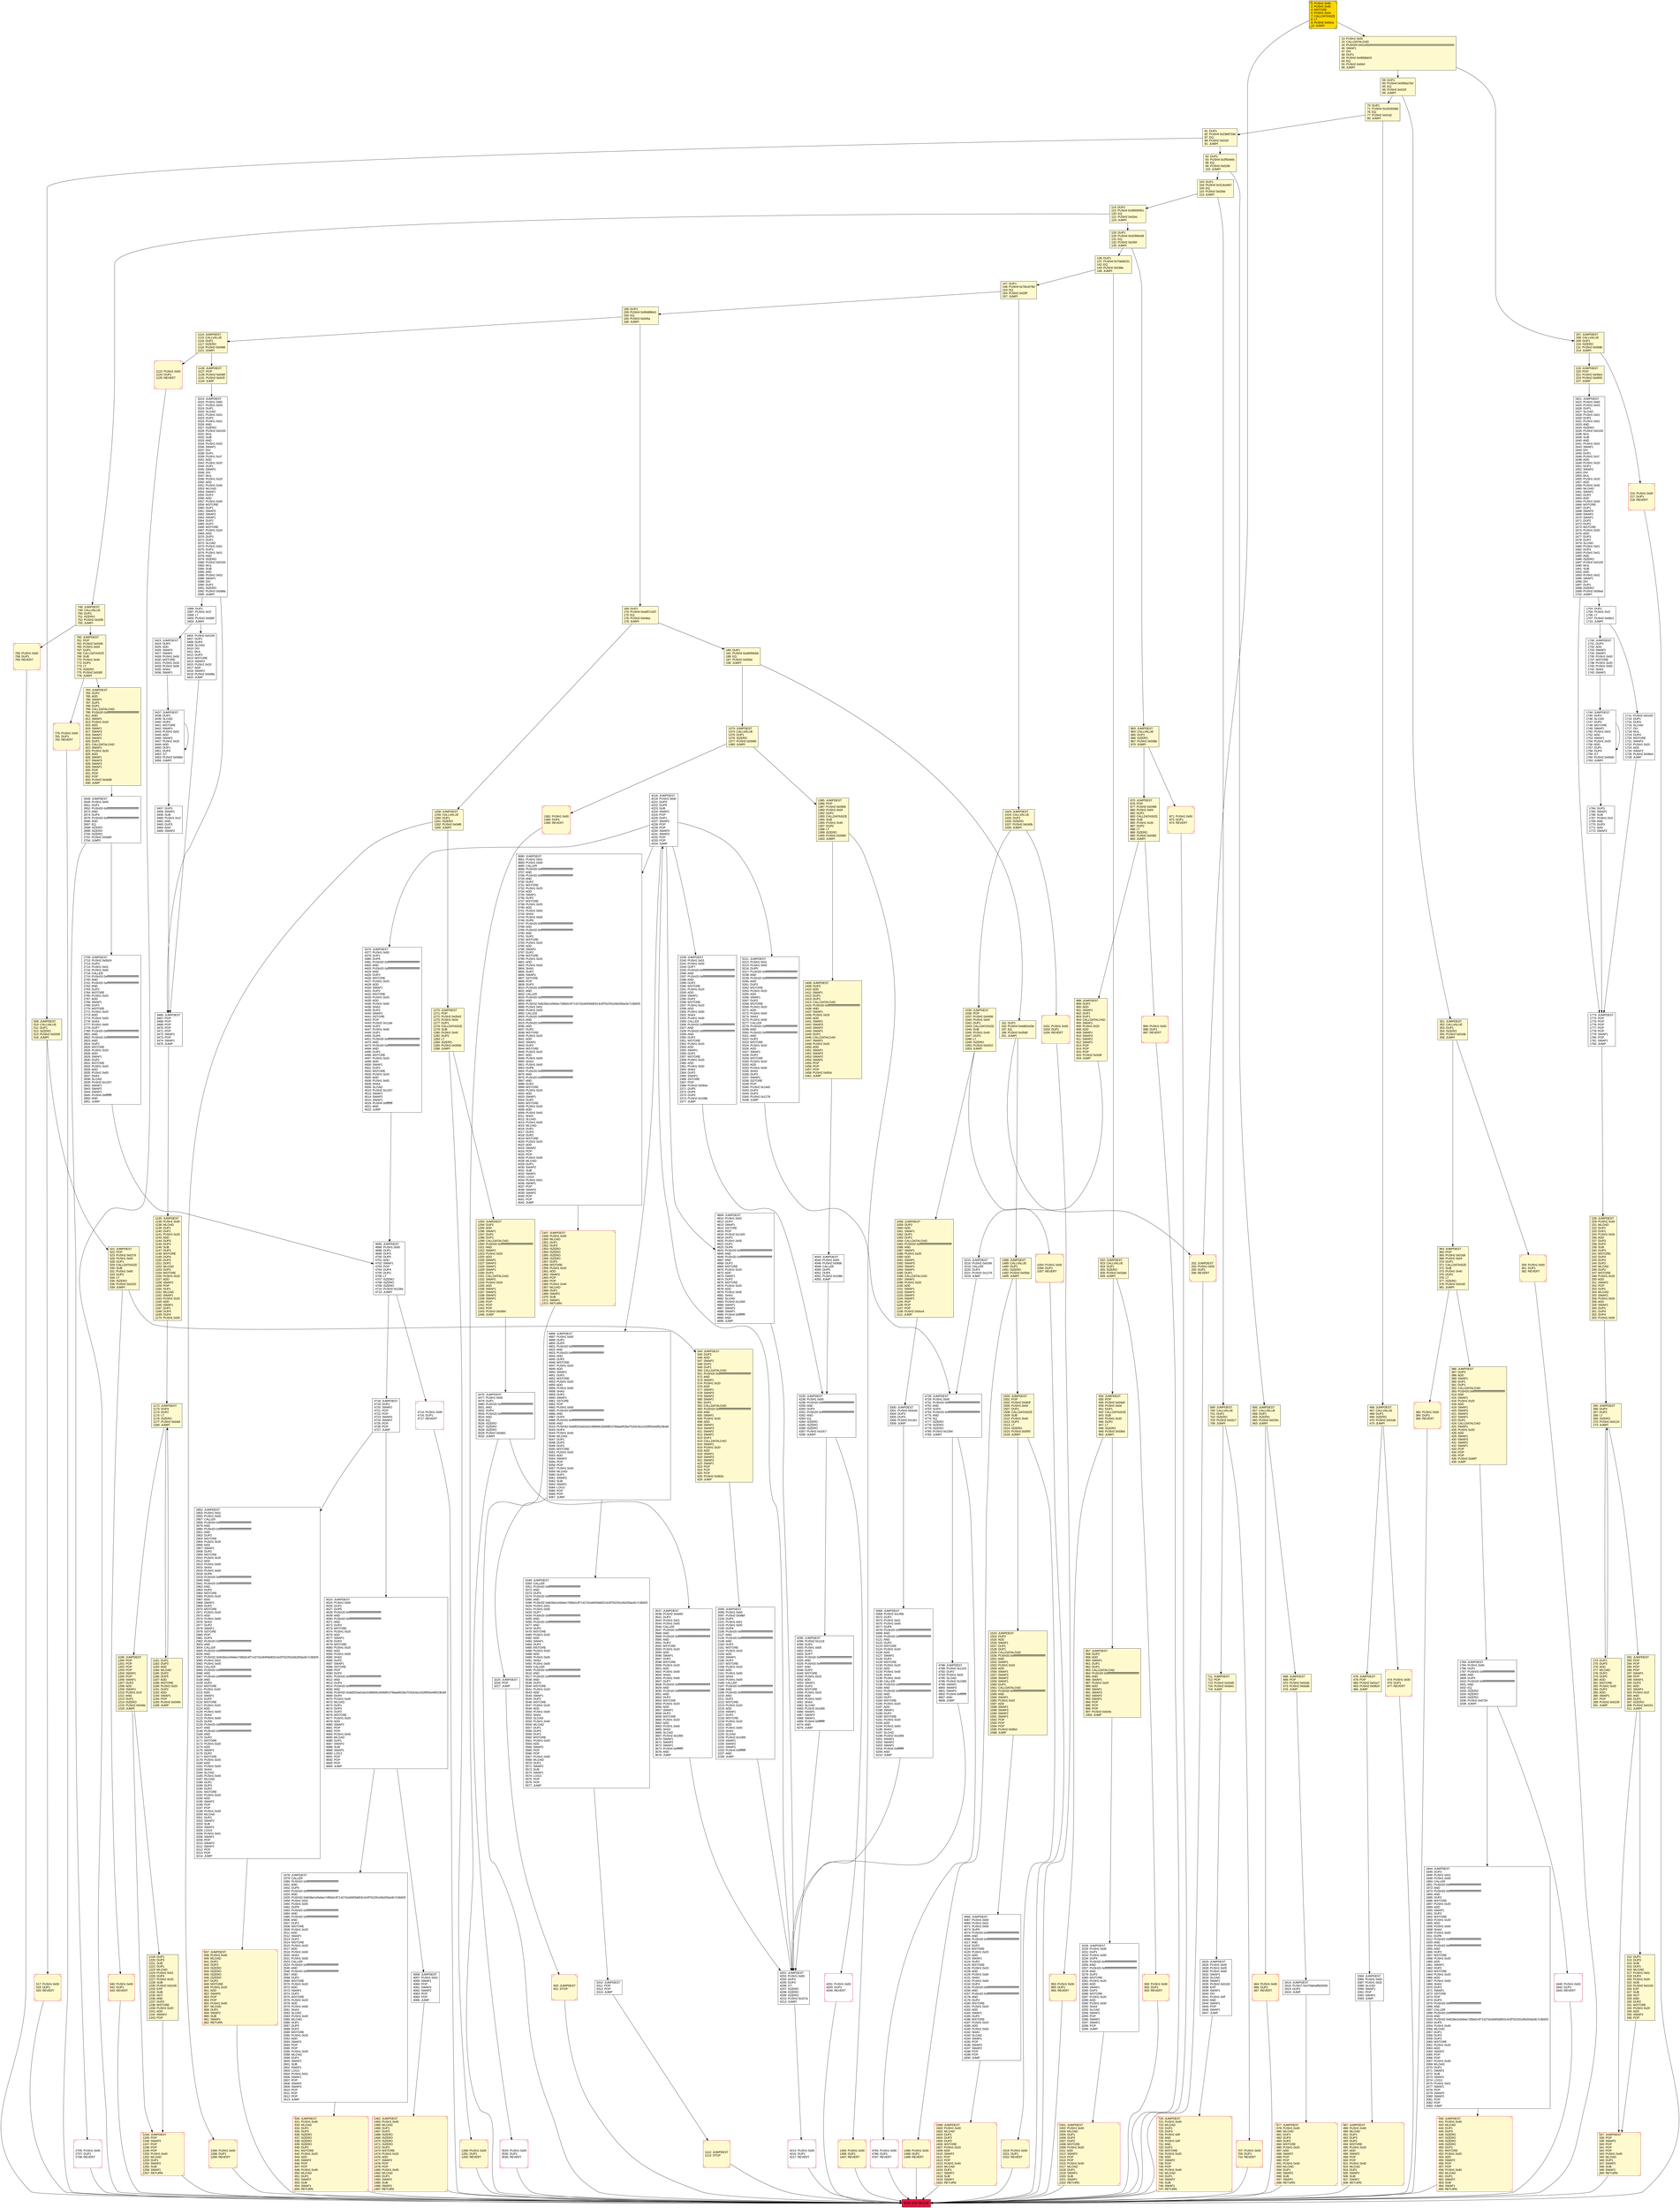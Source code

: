 digraph G {
bgcolor=transparent rankdir=UD;
node [shape=box style=filled color=black fillcolor=white fontname=arial fontcolor=black];
930 [label="930: PUSH1 0x00\l932: DUP1\l933: REVERT\l" fillcolor=lemonchiffon shape=Msquare color=crimson ];
4718 [label="4718: JUMPDEST\l4719: DUP1\l4720: SWAP2\l4721: POP\l4722: POP\l4723: SWAP3\l4724: SWAP2\l4725: POP\l4726: POP\l4727: JUMP\l" ];
4695 [label="4695: JUMPDEST\l4696: PUSH1 0x00\l4698: DUP1\l4699: DUP3\l4700: DUP5\l4701: ADD\l4702: SWAP1\l4703: POP\l4704: DUP4\l4705: DUP2\l4706: LT\l4707: ISZERO\l4708: ISZERO\l4709: ISZERO\l4710: PUSH2 0x126e\l4713: JUMPI\l" ];
3228 [label="3228: JUMPDEST\l3229: PUSH1 0x00\l3231: DUP1\l3232: PUSH1 0x00\l3234: DUP4\l3235: PUSH20 0xffffffffffffffffffffffffffffffffffffffff\l3256: AND\l3257: PUSH20 0xffffffffffffffffffffffffffffffffffffffff\l3278: AND\l3279: DUP2\l3280: MSTORE\l3281: PUSH1 0x20\l3283: ADD\l3284: SWAP1\l3285: DUP2\l3286: MSTORE\l3287: PUSH1 0x20\l3289: ADD\l3290: PUSH1 0x00\l3292: SHA3\l3293: SLOAD\l3294: SWAP1\l3295: POP\l3296: SWAP2\l3297: SWAP1\l3298: POP\l3299: JUMP\l" ];
158 [label="158: DUP1\l159: PUSH4 0x95d89b41\l164: EQ\l165: PUSH2 0x045a\l168: JUMPI\l" fillcolor=lemonchiffon ];
920 [label="920: JUMPDEST\l921: STOP\l" fillcolor=lemonchiffon shape=Msquare color=crimson ];
0 [label="0: PUSH1 0x80\l2: PUSH1 0x40\l4: MSTORE\l5: PUSH1 0x04\l7: CALLDATASIZE\l8: LT\l9: PUSH2 0x00ca\l12: JUMPI\l" fillcolor=lemonchiffon shape=Msquare fillcolor=gold ];
81 [label="81: DUP1\l82: PUSH4 0x23b872dd\l87: EQ\l88: PUSH2 0x01fd\l91: JUMPI\l" fillcolor=lemonchiffon ];
1172 [label="1172: JUMPDEST\l1173: DUP4\l1174: DUP2\l1175: LT\l1176: ISZERO\l1177: PUSH2 0x04af\l1180: JUMPI\l" fillcolor=lemonchiffon ];
4784 [label="4784: PUSH1 0x00\l4786: DUP1\l4787: REVERT\l" shape=Msquare color=crimson ];
677 [label="677: JUMPDEST\l678: PUSH1 0x40\l680: MLOAD\l681: DUP1\l682: DUP3\l683: DUP2\l684: MSTORE\l685: PUSH1 0x20\l687: ADD\l688: SWAP2\l689: POP\l690: POP\l691: PUSH1 0x40\l693: MLOAD\l694: DUP1\l695: SWAP2\l696: SUB\l697: SWAP1\l698: RETURN\l" fillcolor=lemonchiffon shape=Msquare color=crimson ];
1181 [label="1181: DUP1\l1182: DUP3\l1183: ADD\l1184: MLOAD\l1185: DUP2\l1186: DUP5\l1187: ADD\l1188: MSTORE\l1189: PUSH1 0x20\l1191: DUP2\l1192: ADD\l1193: SWAP1\l1194: POP\l1195: PUSH2 0x0494\l1198: JUMP\l" fillcolor=lemonchiffon ];
70 [label="70: DUP1\l71: PUSH4 0x18160ddd\l76: EQ\l77: PUSH2 0x01d2\l80: JUMPI\l" fillcolor=lemonchiffon ];
953 [label="953: PUSH1 0x00\l955: DUP1\l956: REVERT\l" fillcolor=lemonchiffon shape=Msquare color=crimson ];
5211 [label="5211: JUMPDEST\l5212: PUSH1 0x01\l5214: PUSH1 0x00\l5216: DUP5\l5217: PUSH20 0xffffffffffffffffffffffffffffffffffffffff\l5238: AND\l5239: PUSH20 0xffffffffffffffffffffffffffffffffffffffff\l5260: AND\l5261: DUP2\l5262: MSTORE\l5263: PUSH1 0x20\l5265: ADD\l5266: SWAP1\l5267: DUP2\l5268: MSTORE\l5269: PUSH1 0x20\l5271: ADD\l5272: PUSH1 0x00\l5274: SHA3\l5275: PUSH1 0x00\l5277: CALLER\l5278: PUSH20 0xffffffffffffffffffffffffffffffffffffffff\l5299: AND\l5300: PUSH20 0xffffffffffffffffffffffffffffffffffffffff\l5321: AND\l5322: DUP2\l5323: MSTORE\l5324: PUSH1 0x20\l5326: ADD\l5327: SWAP1\l5328: DUP2\l5329: MSTORE\l5330: PUSH1 0x20\l5332: ADD\l5333: PUSH1 0x00\l5335: SHA3\l5336: DUP2\l5337: SWAP1\l5338: SSTORE\l5339: POP\l5340: PUSH2 0x14e5\l5343: DUP3\l5344: DUP3\l5345: PUSH2 0x1278\l5348: JUMP\l" ];
521 [label="521: JUMPDEST\l522: POP\l523: PUSH2 0x0276\l526: PUSH1 0x04\l528: DUP1\l529: CALLDATASIZE\l530: SUB\l531: PUSH1 0x60\l533: DUP2\l534: LT\l535: ISZERO\l536: PUSH2 0x0220\l539: JUMPI\l" fillcolor=lemonchiffon ];
1035 [label="1035: JUMPDEST\l1036: POP\l1037: PUSH2 0x0458\l1040: PUSH1 0x04\l1042: DUP1\l1043: CALLDATASIZE\l1044: SUB\l1045: PUSH1 0x40\l1047: DUP2\l1048: LT\l1049: ISZERO\l1050: PUSH2 0x0422\l1053: JUMPI\l" fillcolor=lemonchiffon ];
1744 [label="1744: JUMPDEST\l1745: DUP2\l1746: SLOAD\l1747: DUP2\l1748: MSTORE\l1749: SWAP1\l1750: PUSH1 0x01\l1752: ADD\l1753: SWAP1\l1754: PUSH1 0x20\l1756: ADD\l1757: DUP1\l1758: DUP4\l1759: GT\l1760: PUSH2 0x06d0\l1763: JUMPI\l" ];
656 [label="656: JUMPDEST\l657: CALLVALUE\l658: DUP1\l659: ISZERO\l660: PUSH2 0x029c\l663: JUMPI\l" fillcolor=lemonchiffon ];
711 [label="711: JUMPDEST\l712: POP\l713: PUSH2 0x02d0\l716: PUSH2 0x0a41\l719: JUMP\l" fillcolor=lemonchiffon ];
4218 [label="4218: JUMPDEST\l4219: PUSH1 0x00\l4221: DUP3\l4222: DUP5\l4223: SUB\l4224: SWAP1\l4225: POP\l4226: DUP1\l4227: SWAP2\l4228: POP\l4229: POP\l4230: SWAP3\l4231: SWAP2\l4232: POP\l4233: POP\l4234: JUMP\l" ];
4809 [label="4809: JUMPDEST\l4810: PUSH1 0x02\l4812: DUP2\l4813: SWAP1\l4814: SSTORE\l4815: POP\l4816: PUSH2 0x1320\l4819: DUP2\l4820: PUSH1 0x00\l4822: DUP1\l4823: DUP6\l4824: PUSH20 0xffffffffffffffffffffffffffffffffffffffff\l4845: AND\l4846: PUSH20 0xffffffffffffffffffffffffffffffffffffffff\l4867: AND\l4868: DUP2\l4869: MSTORE\l4870: PUSH1 0x20\l4872: ADD\l4873: SWAP1\l4874: DUP2\l4875: MSTORE\l4876: PUSH1 0x20\l4878: ADD\l4879: PUSH1 0x00\l4881: SHA3\l4882: SLOAD\l4883: PUSH2 0x1069\l4886: SWAP1\l4887: SWAP2\l4888: SWAP1\l4889: PUSH4 0xffffffff\l4894: AND\l4895: JUMP\l" ];
1258 [label="1258: JUMPDEST\l1259: CALLVALUE\l1260: DUP1\l1261: ISZERO\l1262: PUSH2 0x04f6\l1265: JUMPI\l" fillcolor=lemonchiffon ];
783 [label="783: JUMPDEST\l784: DUP2\l785: ADD\l786: SWAP1\l787: DUP1\l788: DUP1\l789: CALLDATALOAD\l790: PUSH20 0xffffffffffffffffffffffffffffffffffffffff\l811: AND\l812: SWAP1\l813: PUSH1 0x20\l815: ADD\l816: SWAP1\l817: SWAP3\l818: SWAP2\l819: SWAP1\l820: DUP1\l821: CALLDATALOAD\l822: SWAP1\l823: PUSH1 0x20\l825: ADD\l826: SWAP1\l827: SWAP3\l828: SWAP2\l829: SWAP1\l830: POP\l831: POP\l832: POP\l833: PUSH2 0x0a58\l836: JUMP\l" fillcolor=lemonchiffon ];
2705 [label="2705: PUSH1 0x00\l2707: DUP1\l2708: REVERT\l" shape=Msquare color=crimson ];
760 [label="760: JUMPDEST\l761: POP\l762: PUSH2 0x0345\l765: PUSH1 0x04\l767: DUP1\l768: CALLDATASIZE\l769: SUB\l770: PUSH1 0x40\l772: DUP2\l773: LT\l774: ISZERO\l775: PUSH2 0x030f\l778: JUMPI\l" fillcolor=lemonchiffon ];
1488 [label="1488: JUMPDEST\l1489: CALLVALUE\l1490: DUP1\l1491: ISZERO\l1492: PUSH2 0x05dc\l1495: JUMPI\l" fillcolor=lemonchiffon ];
312 [label="312: DUP1\l313: DUP3\l314: SUB\l315: DUP1\l316: MLOAD\l317: PUSH1 0x01\l319: DUP4\l320: PUSH1 0x20\l322: SUB\l323: PUSH2 0x0100\l326: EXP\l327: SUB\l328: NOT\l329: AND\l330: DUP2\l331: MSTORE\l332: PUSH1 0x20\l334: ADD\l335: SWAP2\l336: POP\l" fillcolor=lemonchiffon ];
875 [label="875: JUMPDEST\l876: POP\l877: PUSH2 0x0398\l880: PUSH1 0x04\l882: DUP1\l883: CALLDATASIZE\l884: SUB\l885: PUSH1 0x20\l887: DUP2\l888: LT\l889: ISZERO\l890: PUSH2 0x0382\l893: JUMPI\l" fillcolor=lemonchiffon ];
4376 [label="4376: JUMPDEST\l4377: PUSH1 0x00\l4379: DUP1\l4380: DUP6\l4381: PUSH20 0xffffffffffffffffffffffffffffffffffffffff\l4402: AND\l4403: PUSH20 0xffffffffffffffffffffffffffffffffffffffff\l4424: AND\l4425: DUP2\l4426: MSTORE\l4427: PUSH1 0x20\l4429: ADD\l4430: SWAP1\l4431: DUP2\l4432: MSTORE\l4433: PUSH1 0x20\l4435: ADD\l4436: PUSH1 0x00\l4438: SHA3\l4439: DUP2\l4440: SWAP1\l4441: SSTORE\l4442: POP\l4443: PUSH2 0x11ab\l4446: DUP2\l4447: PUSH1 0x00\l4449: DUP1\l4450: DUP6\l4451: PUSH20 0xffffffffffffffffffffffffffffffffffffffff\l4472: AND\l4473: PUSH20 0xffffffffffffffffffffffffffffffffffffffff\l4494: AND\l4495: DUP2\l4496: MSTORE\l4497: PUSH1 0x20\l4499: ADD\l4500: SWAP1\l4501: DUP2\l4502: MSTORE\l4503: PUSH1 0x20\l4505: ADD\l4506: PUSH1 0x00\l4508: SHA3\l4509: SLOAD\l4510: PUSH2 0x1257\l4513: SWAP1\l4514: SWAP2\l4515: SWAP1\l4516: PUSH4 0xffffffff\l4521: AND\l4522: JUMP\l" ];
664 [label="664: PUSH1 0x00\l666: DUP1\l667: REVERT\l" fillcolor=lemonchiffon shape=Msquare color=crimson ];
265 [label="265: JUMPDEST\l266: DUP4\l267: DUP2\l268: LT\l269: ISZERO\l270: PUSH2 0x0124\l273: JUMPI\l" fillcolor=lemonchiffon ];
957 [label="957: JUMPDEST\l958: DUP2\l959: ADD\l960: SWAP1\l961: DUP1\l962: DUP1\l963: CALLDATALOAD\l964: PUSH20 0xffffffffffffffffffffffffffffffffffffffff\l985: AND\l986: SWAP1\l987: PUSH1 0x20\l989: ADD\l990: SWAP1\l991: SWAP3\l992: SWAP2\l993: SWAP1\l994: POP\l995: POP\l996: POP\l997: PUSH2 0x0c9c\l1000: JUMP\l" fillcolor=lemonchiffon ];
1023 [label="1023: JUMPDEST\l1024: CALLVALUE\l1025: DUP1\l1026: ISZERO\l1027: PUSH2 0x040b\l1030: JUMPI\l" fillcolor=lemonchiffon ];
1244 [label="1244: JUMPDEST\l1245: POP\l1246: SWAP3\l1247: POP\l1248: POP\l1249: POP\l1250: PUSH1 0x40\l1252: MLOAD\l1253: DUP1\l1254: SWAP2\l1255: SUB\l1256: SWAP1\l1257: RETURN\l" fillcolor=lemonchiffon shape=Msquare color=crimson ];
219 [label="219: JUMPDEST\l220: POP\l221: PUSH2 0x00e4\l224: PUSH2 0x0655\l227: JUMP\l" fillcolor=lemonchiffon ];
4235 [label="4235: JUMPDEST\l4236: PUSH1 0x00\l4238: PUSH20 0xffffffffffffffffffffffffffffffffffffffff\l4259: AND\l4260: DUP3\l4261: PUSH20 0xffffffffffffffffffffffffffffffffffffffff\l4282: AND\l4283: EQ\l4284: ISZERO\l4285: ISZERO\l4286: ISZERO\l4287: PUSH2 0x10c7\l4290: JUMPI\l" ];
3423 [label="3423: JUMPDEST\l3424: DUP3\l3425: ADD\l3426: SWAP2\l3427: SWAP1\l3428: PUSH1 0x00\l3430: MSTORE\l3431: PUSH1 0x20\l3433: PUSH1 0x00\l3435: SHA3\l3436: SWAP1\l" ];
4295 [label="4295: JUMPDEST\l4296: PUSH2 0x1118\l4299: DUP2\l4300: PUSH1 0x00\l4302: DUP1\l4303: DUP7\l4304: PUSH20 0xffffffffffffffffffffffffffffffffffffffff\l4325: AND\l4326: PUSH20 0xffffffffffffffffffffffffffffffffffffffff\l4347: AND\l4348: DUP2\l4349: MSTORE\l4350: PUSH1 0x20\l4352: ADD\l4353: SWAP1\l4354: DUP2\l4355: MSTORE\l4356: PUSH1 0x20\l4358: ADD\l4359: PUSH1 0x00\l4361: SHA3\l4362: SLOAD\l4363: PUSH2 0x1069\l4366: SWAP1\l4367: SWAP2\l4368: SWAP1\l4369: PUSH4 0xffffffff\l4374: AND\l4375: JUMP\l" ];
509 [label="509: JUMPDEST\l510: CALLVALUE\l511: DUP1\l512: ISZERO\l513: PUSH2 0x0209\l516: JUMPI\l" fillcolor=lemonchiffon ];
630 [label="630: JUMPDEST\l631: PUSH1 0x40\l633: MLOAD\l634: DUP1\l635: DUP3\l636: ISZERO\l637: ISZERO\l638: ISZERO\l639: ISZERO\l640: DUP2\l641: MSTORE\l642: PUSH1 0x20\l644: ADD\l645: SWAP2\l646: POP\l647: POP\l648: PUSH1 0x40\l650: MLOAD\l651: DUP1\l652: SWAP2\l653: SUB\l654: SWAP1\l655: RETURN\l" fillcolor=lemonchiffon shape=Msquare color=crimson ];
1519 [label="1519: PUSH1 0x00\l1521: DUP1\l1522: REVERT\l" fillcolor=lemonchiffon shape=Msquare color=crimson ];
1783 [label="1783: JUMPDEST\l1784: PUSH1 0x00\l1786: DUP1\l1787: PUSH20 0xffffffffffffffffffffffffffffffffffffffff\l1808: AND\l1809: DUP4\l1810: PUSH20 0xffffffffffffffffffffffffffffffffffffffff\l1831: AND\l1832: EQ\l1833: ISZERO\l1834: ISZERO\l1835: ISZERO\l1836: PUSH2 0x0734\l1839: JUMPI\l" ];
136 [label="136: DUP1\l137: PUSH4 0x70a08231\l142: EQ\l143: PUSH2 0x039a\l146: JUMPI\l" fillcolor=lemonchiffon ];
1266 [label="1266: PUSH1 0x00\l1268: DUP1\l1269: REVERT\l" fillcolor=lemonchiffon shape=Msquare color=crimson ];
228 [label="228: JUMPDEST\l229: PUSH1 0x40\l231: MLOAD\l232: DUP1\l233: DUP1\l234: PUSH1 0x20\l236: ADD\l237: DUP3\l238: DUP2\l239: SUB\l240: DUP3\l241: MSTORE\l242: DUP4\l243: DUP2\l244: DUP2\l245: MLOAD\l246: DUP2\l247: MSTORE\l248: PUSH1 0x20\l250: ADD\l251: SWAP2\l252: POP\l253: DUP1\l254: MLOAD\l255: SWAP1\l256: PUSH1 0x20\l258: ADD\l259: SWAP1\l260: DUP1\l261: DUP4\l262: DUP4\l263: PUSH1 0x00\l" fillcolor=lemonchiffon ];
487 [label="487: JUMPDEST\l488: PUSH1 0x40\l490: MLOAD\l491: DUP1\l492: DUP3\l493: DUP2\l494: MSTORE\l495: PUSH1 0x20\l497: ADD\l498: SWAP2\l499: POP\l500: POP\l501: PUSH1 0x40\l503: MLOAD\l504: DUP1\l505: SWAP2\l506: SUB\l507: SWAP1\l508: RETURN\l" fillcolor=lemonchiffon shape=Msquare color=crimson ];
180 [label="180: DUP1\l181: PUSH4 0xa9059cbb\l186: EQ\l187: PUSH2 0x055d\l190: JUMPI\l" fillcolor=lemonchiffon ];
756 [label="756: PUSH1 0x00\l758: DUP1\l759: REVERT\l" fillcolor=lemonchiffon shape=Msquare color=crimson ];
1711 [label="1711: PUSH2 0x0100\l1714: DUP1\l1715: DUP4\l1716: SLOAD\l1717: DIV\l1718: MUL\l1719: DUP4\l1720: MSTORE\l1721: SWAP2\l1722: PUSH1 0x20\l1724: ADD\l1725: SWAP2\l1726: PUSH2 0x06ed\l1729: JUMP\l" ];
1001 [label="1001: JUMPDEST\l1002: PUSH1 0x40\l1004: MLOAD\l1005: DUP1\l1006: DUP3\l1007: DUP2\l1008: MSTORE\l1009: PUSH1 0x20\l1011: ADD\l1012: SWAP2\l1013: POP\l1014: POP\l1015: PUSH1 0x40\l1017: MLOAD\l1018: DUP1\l1019: SWAP2\l1020: SUB\l1021: SWAP1\l1022: RETURN\l" fillcolor=lemonchiffon shape=Msquare color=crimson ];
1523 [label="1523: JUMPDEST\l1524: DUP2\l1525: ADD\l1526: SWAP1\l1527: DUP1\l1528: DUP1\l1529: CALLDATALOAD\l1530: PUSH20 0xffffffffffffffffffffffffffffffffffffffff\l1551: AND\l1552: SWAP1\l1553: PUSH1 0x20\l1555: ADD\l1556: SWAP1\l1557: SWAP3\l1558: SWAP2\l1559: SWAP1\l1560: DUP1\l1561: CALLDATALOAD\l1562: PUSH20 0xffffffffffffffffffffffffffffffffffffffff\l1583: AND\l1584: SWAP1\l1585: PUSH1 0x20\l1587: ADD\l1588: SWAP1\l1589: SWAP3\l1590: SWAP2\l1591: SWAP1\l1592: POP\l1593: POP\l1594: POP\l1595: PUSH2 0x0fe2\l1598: JUMP\l" fillcolor=lemonchiffon ];
707 [label="707: PUSH1 0x00\l709: DUP1\l710: REVERT\l" fillcolor=lemonchiffon shape=Msquare color=crimson ];
4291 [label="4291: PUSH1 0x00\l4293: DUP1\l4294: REVERT\l" shape=Msquare color=crimson ];
3404 [label="3404: PUSH2 0x0100\l3407: DUP1\l3408: DUP4\l3409: SLOAD\l3410: DIV\l3411: MUL\l3412: DUP4\l3413: MSTORE\l3414: SWAP2\l3415: PUSH1 0x20\l3417: ADD\l3418: SWAP2\l3419: PUSH2 0x0d8a\l3422: JUMP\l" ];
720 [label="720: JUMPDEST\l721: PUSH1 0x40\l723: MLOAD\l724: DUP1\l725: DUP3\l726: PUSH1 0xff\l728: AND\l729: PUSH1 0xff\l731: AND\l732: DUP2\l733: MSTORE\l734: PUSH1 0x20\l736: ADD\l737: SWAP2\l738: POP\l739: POP\l740: PUSH1 0x40\l742: MLOAD\l743: DUP1\l744: SWAP2\l745: SUB\l746: SWAP1\l747: RETURN\l" fillcolor=lemonchiffon shape=Msquare color=crimson ];
2648 [label="2648: JUMPDEST\l2649: PUSH1 0x00\l2651: DUP1\l2652: PUSH20 0xffffffffffffffffffffffffffffffffffffffff\l2673: AND\l2674: DUP4\l2675: PUSH20 0xffffffffffffffffffffffffffffffffffffffff\l2696: AND\l2697: EQ\l2698: ISZERO\l2699: ISZERO\l2700: ISZERO\l2701: PUSH2 0x0a95\l2704: JUMPI\l" ];
4066 [label="4066: JUMPDEST\l4067: PUSH1 0x00\l4069: PUSH1 0x01\l4071: PUSH1 0x00\l4073: DUP5\l4074: PUSH20 0xffffffffffffffffffffffffffffffffffffffff\l4095: AND\l4096: PUSH20 0xffffffffffffffffffffffffffffffffffffffff\l4117: AND\l4118: DUP2\l4119: MSTORE\l4120: PUSH1 0x20\l4122: ADD\l4123: SWAP1\l4124: DUP2\l4125: MSTORE\l4126: PUSH1 0x20\l4128: ADD\l4129: PUSH1 0x00\l4131: SHA3\l4132: PUSH1 0x00\l4134: DUP4\l4135: PUSH20 0xffffffffffffffffffffffffffffffffffffffff\l4156: AND\l4157: PUSH20 0xffffffffffffffffffffffffffffffffffffffff\l4178: AND\l4179: DUP2\l4180: MSTORE\l4181: PUSH1 0x20\l4183: ADD\l4184: SWAP1\l4185: DUP2\l4186: MSTORE\l4187: PUSH1 0x20\l4189: ADD\l4190: PUSH1 0x00\l4192: SHA3\l4193: SLOAD\l4194: SWAP1\l4195: POP\l4196: SWAP3\l4197: SWAP2\l4198: POP\l4199: POP\l4200: JUMP\l" ];
934 [label="934: JUMPDEST\l935: POP\l936: PUSH2 0x03e9\l939: PUSH1 0x04\l941: DUP1\l942: CALLDATASIZE\l943: SUB\l944: PUSH1 0x20\l946: DUP2\l947: LT\l948: ISZERO\l949: PUSH2 0x03bd\l952: JUMPI\l" fillcolor=lemonchiffon ];
466 [label="466: JUMPDEST\l467: CALLVALUE\l468: DUP1\l469: ISZERO\l470: PUSH2 0x01de\l473: JUMPI\l" fillcolor=lemonchiffon ];
3314 [label="3314: JUMPDEST\l3315: PUSH1 0x60\l3317: PUSH1 0x04\l3319: DUP1\l3320: SLOAD\l3321: PUSH1 0x01\l3323: DUP2\l3324: PUSH1 0x01\l3326: AND\l3327: ISZERO\l3328: PUSH2 0x0100\l3331: MUL\l3332: SUB\l3333: AND\l3334: PUSH1 0x02\l3336: SWAP1\l3337: DIV\l3338: DUP1\l3339: PUSH1 0x1f\l3341: ADD\l3342: PUSH1 0x20\l3344: DUP1\l3345: SWAP2\l3346: DIV\l3347: MUL\l3348: PUSH1 0x20\l3350: ADD\l3351: PUSH1 0x40\l3353: MLOAD\l3354: SWAP1\l3355: DUP2\l3356: ADD\l3357: PUSH1 0x40\l3359: MSTORE\l3360: DUP1\l3361: SWAP3\l3362: SWAP2\l3363: SWAP1\l3364: DUP2\l3365: DUP2\l3366: MSTORE\l3367: PUSH1 0x20\l3369: ADD\l3370: DUP3\l3371: DUP1\l3372: SLOAD\l3373: PUSH1 0x01\l3375: DUP2\l3376: PUSH1 0x01\l3378: AND\l3379: ISZERO\l3380: PUSH2 0x0100\l3383: MUL\l3384: SUB\l3385: AND\l3386: PUSH1 0x02\l3388: SWAP1\l3389: DIV\l3390: DUP1\l3391: ISZERO\l3392: PUSH2 0x0d8a\l3395: JUMPI\l" ];
3533 [label="3533: PUSH1 0x00\l3535: DUP1\l3536: REVERT\l" shape=Msquare color=crimson ];
4523 [label="4523: JUMPDEST\l4524: PUSH1 0x00\l4526: DUP1\l4527: DUP5\l4528: PUSH20 0xffffffffffffffffffffffffffffffffffffffff\l4549: AND\l4550: PUSH20 0xffffffffffffffffffffffffffffffffffffffff\l4571: AND\l4572: DUP2\l4573: MSTORE\l4574: PUSH1 0x20\l4576: ADD\l4577: SWAP1\l4578: DUP2\l4579: MSTORE\l4580: PUSH1 0x20\l4582: ADD\l4583: PUSH1 0x00\l4585: SHA3\l4586: DUP2\l4587: SWAP1\l4588: SSTORE\l4589: POP\l4590: DUP2\l4591: PUSH20 0xffffffffffffffffffffffffffffffffffffffff\l4612: AND\l4613: DUP4\l4614: PUSH20 0xffffffffffffffffffffffffffffffffffffffff\l4635: AND\l4636: PUSH32 0xddf252ad1be2c89b69c2b068fc378daa952ba7f163c4a11628f55a4df523b3ef\l4669: DUP4\l4670: PUSH1 0x40\l4672: MLOAD\l4673: DUP1\l4674: DUP3\l4675: DUP2\l4676: MSTORE\l4677: PUSH1 0x20\l4679: ADD\l4680: SWAP2\l4681: POP\l4682: POP\l4683: PUSH1 0x40\l4685: MLOAD\l4686: DUP1\l4687: SWAP2\l4688: SUB\l4689: SWAP1\l4690: LOG3\l4691: POP\l4692: POP\l4693: POP\l4694: JUMP\l" ];
4056 [label="4056: JUMPDEST\l4057: PUSH1 0x01\l4059: SWAP1\l4060: POP\l4061: SWAP3\l4062: SWAP2\l4063: POP\l4064: POP\l4065: JUMP\l" ];
478 [label="478: JUMPDEST\l479: POP\l480: PUSH2 0x01e7\l483: PUSH2 0x0824\l486: JUMP\l" fillcolor=lemonchiffon ];
215 [label="215: PUSH1 0x00\l217: DUP1\l218: REVERT\l" fillcolor=lemonchiffon shape=Msquare color=crimson ];
3537 [label="3537: JUMPDEST\l3538: PUSH2 0x0e60\l3541: DUP3\l3542: PUSH1 0x01\l3544: PUSH1 0x00\l3546: CALLER\l3547: PUSH20 0xffffffffffffffffffffffffffffffffffffffff\l3568: AND\l3569: PUSH20 0xffffffffffffffffffffffffffffffffffffffff\l3590: AND\l3591: DUP2\l3592: MSTORE\l3593: PUSH1 0x20\l3595: ADD\l3596: SWAP1\l3597: DUP2\l3598: MSTORE\l3599: PUSH1 0x20\l3601: ADD\l3602: PUSH1 0x00\l3604: SHA3\l3605: PUSH1 0x00\l3607: DUP7\l3608: PUSH20 0xffffffffffffffffffffffffffffffffffffffff\l3629: AND\l3630: PUSH20 0xffffffffffffffffffffffffffffffffffffffff\l3651: AND\l3652: DUP2\l3653: MSTORE\l3654: PUSH1 0x20\l3656: ADD\l3657: SWAP1\l3658: DUP2\l3659: MSTORE\l3660: PUSH1 0x20\l3662: ADD\l3663: PUSH1 0x00\l3665: SHA3\l3666: SLOAD\l3667: PUSH2 0x1069\l3670: SWAP1\l3671: SWAP2\l3672: SWAP1\l3673: PUSH4 0xffffffff\l3678: AND\l3679: JUMP\l" ];
837 [label="837: JUMPDEST\l838: PUSH1 0x40\l840: MLOAD\l841: DUP1\l842: DUP3\l843: ISZERO\l844: ISZERO\l845: ISZERO\l846: ISZERO\l847: DUP2\l848: MSTORE\l849: PUSH1 0x20\l851: ADD\l852: SWAP2\l853: POP\l854: POP\l855: PUSH1 0x40\l857: MLOAD\l858: DUP1\l859: SWAP2\l860: SUB\l861: SWAP1\l862: RETURN\l" fillcolor=lemonchiffon shape=Msquare color=crimson ];
1496 [label="1496: PUSH1 0x00\l1498: DUP1\l1499: REVERT\l" fillcolor=lemonchiffon shape=Msquare color=crimson ];
147 [label="147: DUP1\l148: PUSH4 0x79cc6790\l153: EQ\l154: PUSH2 0x03ff\l157: JUMPI\l" fillcolor=lemonchiffon ];
474 [label="474: PUSH1 0x00\l476: DUP1\l477: REVERT\l" fillcolor=lemonchiffon shape=Msquare color=crimson ];
4728 [label="4728: JUMPDEST\l4729: PUSH1 0x00\l4731: PUSH20 0xffffffffffffffffffffffffffffffffffffffff\l4752: AND\l4753: DUP3\l4754: PUSH20 0xffffffffffffffffffffffffffffffffffffffff\l4775: AND\l4776: EQ\l4777: ISZERO\l4778: ISZERO\l4779: ISZERO\l4780: PUSH2 0x12b4\l4783: JUMPI\l" ];
1347 [label="1347: JUMPDEST\l1348: PUSH1 0x40\l1350: MLOAD\l1351: DUP1\l1352: DUP3\l1353: ISZERO\l1354: ISZERO\l1355: ISZERO\l1356: ISZERO\l1357: DUP2\l1358: MSTORE\l1359: PUSH1 0x20\l1361: ADD\l1362: SWAP2\l1363: POP\l1364: POP\l1365: PUSH1 0x40\l1367: MLOAD\l1368: DUP1\l1369: SWAP2\l1370: SUB\l1371: SWAP1\l1372: RETURN\l" fillcolor=lemonchiffon shape=Msquare color=crimson ];
2378 [label="2378: JUMPDEST\l2379: CALLER\l2380: PUSH20 0xffffffffffffffffffffffffffffffffffffffff\l2401: AND\l2402: DUP5\l2403: PUSH20 0xffffffffffffffffffffffffffffffffffffffff\l2424: AND\l2425: PUSH32 0x8c5be1e5ebec7d5bd14f71427d1e84f3dd0314c0f7b2291e5b200ac8c7c3b925\l2458: PUSH1 0x01\l2460: PUSH1 0x00\l2462: DUP9\l2463: PUSH20 0xffffffffffffffffffffffffffffffffffffffff\l2484: AND\l2485: PUSH20 0xffffffffffffffffffffffffffffffffffffffff\l2506: AND\l2507: DUP2\l2508: MSTORE\l2509: PUSH1 0x20\l2511: ADD\l2512: SWAP1\l2513: DUP2\l2514: MSTORE\l2515: PUSH1 0x20\l2517: ADD\l2518: PUSH1 0x00\l2520: SHA3\l2521: PUSH1 0x00\l2523: CALLER\l2524: PUSH20 0xffffffffffffffffffffffffffffffffffffffff\l2545: AND\l2546: PUSH20 0xffffffffffffffffffffffffffffffffffffffff\l2567: AND\l2568: DUP2\l2569: MSTORE\l2570: PUSH1 0x20\l2572: ADD\l2573: SWAP1\l2574: DUP2\l2575: MSTORE\l2576: PUSH1 0x20\l2578: ADD\l2579: PUSH1 0x00\l2581: SHA3\l2582: SLOAD\l2583: PUSH1 0x40\l2585: MLOAD\l2586: DUP1\l2587: DUP3\l2588: DUP2\l2589: MSTORE\l2590: PUSH1 0x20\l2592: ADD\l2593: SWAP2\l2594: POP\l2595: POP\l2596: PUSH1 0x40\l2598: MLOAD\l2599: DUP1\l2600: SWAP2\l2601: SUB\l2602: SWAP1\l2603: LOG3\l2604: PUSH1 0x01\l2606: SWAP1\l2607: POP\l2608: SWAP4\l2609: SWAP3\l2610: POP\l2611: POP\l2612: POP\l2613: JUMP\l" ];
1373 [label="1373: JUMPDEST\l1374: CALLVALUE\l1375: DUP1\l1376: ISZERO\l1377: PUSH2 0x0569\l1380: JUMPI\l" fillcolor=lemonchiffon ];
544 [label="544: JUMPDEST\l545: DUP2\l546: ADD\l547: SWAP1\l548: DUP1\l549: DUP1\l550: CALLDATALOAD\l551: PUSH20 0xffffffffffffffffffffffffffffffffffffffff\l572: AND\l573: SWAP1\l574: PUSH1 0x20\l576: ADD\l577: SWAP1\l578: SWAP3\l579: SWAP2\l580: SWAP1\l581: DUP1\l582: CALLDATALOAD\l583: PUSH20 0xffffffffffffffffffffffffffffffffffffffff\l604: AND\l605: SWAP1\l606: PUSH1 0x20\l608: ADD\l609: SWAP1\l610: SWAP3\l611: SWAP2\l612: SWAP1\l613: DUP1\l614: CALLDATALOAD\l615: SWAP1\l616: PUSH1 0x20\l618: ADD\l619: SWAP1\l620: SWAP3\l621: SWAP2\l622: SWAP1\l623: POP\l624: POP\l625: POP\l626: PUSH2 0x082e\l629: JUMP\l" fillcolor=lemonchiffon ];
191 [label="191: DUP1\l192: PUSH4 0xdd62ed3e\l197: EQ\l198: PUSH2 0x05d0\l201: JUMPI\l" fillcolor=lemonchiffon ];
3300 [label="3300: JUMPDEST\l3301: PUSH2 0x0cee\l3304: DUP3\l3305: DUP3\l3306: PUSH2 0x13cc\l3309: JUMP\l" ];
440 [label="440: JUMPDEST\l441: PUSH1 0x40\l443: MLOAD\l444: DUP1\l445: DUP3\l446: ISZERO\l447: ISZERO\l448: ISZERO\l449: ISZERO\l450: DUP2\l451: MSTORE\l452: PUSH1 0x20\l454: ADD\l455: SWAP2\l456: POP\l457: POP\l458: PUSH1 0x40\l460: MLOAD\l461: DUP1\l462: SWAP2\l463: SUB\l464: SWAP1\l465: RETURN\l" fillcolor=lemonchiffon shape=Msquare color=crimson ];
169 [label="169: DUP1\l170: PUSH4 0xa457c2d7\l175: EQ\l176: PUSH2 0x04ea\l179: JUMPI\l" fillcolor=lemonchiffon ];
4201 [label="4201: JUMPDEST\l4202: PUSH1 0x00\l4204: DUP3\l4205: DUP3\l4206: GT\l4207: ISZERO\l4208: ISZERO\l4209: ISZERO\l4210: PUSH2 0x107a\l4213: JUMPI\l" ];
1385 [label="1385: JUMPDEST\l1386: POP\l1387: PUSH2 0x05b6\l1390: PUSH1 0x04\l1392: DUP1\l1393: CALLDATASIZE\l1394: SUB\l1395: PUSH1 0x40\l1397: DUP2\l1398: LT\l1399: ISZERO\l1400: PUSH2 0x0580\l1403: JUMPI\l" fillcolor=lemonchiffon ];
748 [label="748: JUMPDEST\l749: CALLVALUE\l750: DUP1\l751: ISZERO\l752: PUSH2 0x02f8\l755: JUMPI\l" fillcolor=lemonchiffon ];
1462 [label="1462: JUMPDEST\l1463: PUSH1 0x40\l1465: MLOAD\l1466: DUP1\l1467: DUP3\l1468: ISZERO\l1469: ISZERO\l1470: ISZERO\l1471: ISZERO\l1472: DUP2\l1473: MSTORE\l1474: PUSH1 0x20\l1476: ADD\l1477: SWAP2\l1478: POP\l1479: POP\l1480: PUSH1 0x40\l1482: MLOAD\l1483: DUP1\l1484: SWAP2\l1485: SUB\l1486: SWAP1\l1487: RETURN\l" fillcolor=lemonchiffon shape=Msquare color=crimson ];
1599 [label="1599: JUMPDEST\l1600: PUSH1 0x40\l1602: MLOAD\l1603: DUP1\l1604: DUP3\l1605: DUP2\l1606: MSTORE\l1607: PUSH1 0x20\l1609: ADD\l1610: SWAP2\l1611: POP\l1612: POP\l1613: PUSH1 0x40\l1615: MLOAD\l1616: DUP1\l1617: SWAP2\l1618: SUB\l1619: SWAP1\l1620: RETURN\l" fillcolor=lemonchiffon shape=Msquare color=crimson ];
1840 [label="1840: PUSH1 0x00\l1842: DUP1\l1843: REVERT\l" shape=Msquare color=crimson ];
2709 [label="2709: JUMPDEST\l2710: PUSH2 0x0b24\l2713: DUP3\l2714: PUSH1 0x01\l2716: PUSH1 0x00\l2718: CALLER\l2719: PUSH20 0xffffffffffffffffffffffffffffffffffffffff\l2740: AND\l2741: PUSH20 0xffffffffffffffffffffffffffffffffffffffff\l2762: AND\l2763: DUP2\l2764: MSTORE\l2765: PUSH1 0x20\l2767: ADD\l2768: SWAP1\l2769: DUP2\l2770: MSTORE\l2771: PUSH1 0x20\l2773: ADD\l2774: PUSH1 0x00\l2776: SHA3\l2777: PUSH1 0x00\l2779: DUP7\l2780: PUSH20 0xffffffffffffffffffffffffffffffffffffffff\l2801: AND\l2802: PUSH20 0xffffffffffffffffffffffffffffffffffffffff\l2823: AND\l2824: DUP2\l2825: MSTORE\l2826: PUSH1 0x20\l2828: ADD\l2829: SWAP1\l2830: DUP2\l2831: MSTORE\l2832: PUSH1 0x20\l2834: ADD\l2835: PUSH1 0x00\l2837: SHA3\l2838: SLOAD\l2839: PUSH2 0x1257\l2842: SWAP1\l2843: SWAP2\l2844: SWAP1\l2845: PUSH4 0xffffffff\l2850: AND\l2851: JUMP\l" ];
668 [label="668: JUMPDEST\l669: POP\l670: PUSH2 0x02a5\l673: PUSH2 0x0a36\l676: JUMP\l" fillcolor=lemonchiffon ];
1408 [label="1408: JUMPDEST\l1409: DUP2\l1410: ADD\l1411: SWAP1\l1412: DUP1\l1413: DUP1\l1414: CALLDATALOAD\l1415: PUSH20 0xffffffffffffffffffffffffffffffffffffffff\l1436: AND\l1437: SWAP1\l1438: PUSH1 0x20\l1440: ADD\l1441: SWAP1\l1442: SWAP3\l1443: SWAP2\l1444: SWAP1\l1445: DUP1\l1446: CALLDATALOAD\l1447: SWAP1\l1448: PUSH1 0x20\l1450: ADD\l1451: SWAP1\l1452: SWAP3\l1453: SWAP2\l1454: SWAP1\l1455: POP\l1456: POP\l1457: POP\l1458: PUSH2 0x0fcb\l1461: JUMP\l" fillcolor=lemonchiffon ];
114 [label="114: DUP1\l115: PUSH4 0x39509351\l120: EQ\l121: PUSH2 0x02ec\l124: JUMPI\l" fillcolor=lemonchiffon ];
1621 [label="1621: JUMPDEST\l1622: PUSH1 0x60\l1624: PUSH1 0x03\l1626: DUP1\l1627: SLOAD\l1628: PUSH1 0x01\l1630: DUP2\l1631: PUSH1 0x01\l1633: AND\l1634: ISZERO\l1635: PUSH2 0x0100\l1638: MUL\l1639: SUB\l1640: AND\l1641: PUSH1 0x02\l1643: SWAP1\l1644: DIV\l1645: DUP1\l1646: PUSH1 0x1f\l1648: ADD\l1649: PUSH1 0x20\l1651: DUP1\l1652: SWAP2\l1653: DIV\l1654: MUL\l1655: PUSH1 0x20\l1657: ADD\l1658: PUSH1 0x40\l1660: MLOAD\l1661: SWAP1\l1662: DUP2\l1663: ADD\l1664: PUSH1 0x40\l1666: MSTORE\l1667: DUP1\l1668: SWAP3\l1669: SWAP2\l1670: SWAP1\l1671: DUP2\l1672: DUP2\l1673: MSTORE\l1674: PUSH1 0x20\l1676: ADD\l1677: DUP3\l1678: DUP1\l1679: SLOAD\l1680: PUSH1 0x01\l1682: DUP2\l1683: PUSH1 0x01\l1685: AND\l1686: ISZERO\l1687: PUSH2 0x0100\l1690: MUL\l1691: SUB\l1692: AND\l1693: PUSH1 0x02\l1695: SWAP1\l1696: DIV\l1697: DUP1\l1698: ISZERO\l1699: PUSH2 0x06ed\l1702: JUMPI\l" ];
1058 [label="1058: JUMPDEST\l1059: DUP2\l1060: ADD\l1061: SWAP1\l1062: DUP1\l1063: DUP1\l1064: CALLDATALOAD\l1065: PUSH20 0xffffffffffffffffffffffffffffffffffffffff\l1086: AND\l1087: SWAP1\l1088: PUSH1 0x20\l1090: ADD\l1091: SWAP1\l1092: SWAP3\l1093: SWAP2\l1094: SWAP1\l1095: DUP1\l1096: CALLDATALOAD\l1097: SWAP1\l1098: PUSH1 0x20\l1100: ADD\l1101: SWAP1\l1102: SWAP3\l1103: SWAP2\l1104: SWAP1\l1105: POP\l1106: POP\l1107: POP\l1108: PUSH2 0x0ce4\l1111: JUMP\l" fillcolor=lemonchiffon ];
4043 [label="4043: JUMPDEST\l4044: PUSH1 0x00\l4046: PUSH2 0x0fd8\l4049: CALLER\l4050: DUP5\l4051: DUP5\l4052: PUSH2 0x108b\l4055: JUMP\l" ];
863 [label="863: JUMPDEST\l864: CALLVALUE\l865: DUP1\l866: ISZERO\l867: PUSH2 0x036b\l870: JUMPI\l" fillcolor=lemonchiffon ];
386 [label="386: JUMPDEST\l387: DUP2\l388: ADD\l389: SWAP1\l390: DUP1\l391: DUP1\l392: CALLDATALOAD\l393: PUSH20 0xffffffffffffffffffffffffffffffffffffffff\l414: AND\l415: SWAP1\l416: PUSH1 0x20\l418: ADD\l419: SWAP1\l420: SWAP3\l421: SWAP2\l422: SWAP1\l423: DUP1\l424: CALLDATALOAD\l425: SWAP1\l426: PUSH1 0x20\l428: ADD\l429: SWAP1\l430: SWAP3\l431: SWAP2\l432: SWAP1\l433: POP\l434: POP\l435: POP\l436: PUSH2 0x06f7\l439: JUMP\l" fillcolor=lemonchiffon ];
3680 [label="3680: JUMPDEST\l3681: PUSH1 0x01\l3683: PUSH1 0x00\l3685: CALLER\l3686: PUSH20 0xffffffffffffffffffffffffffffffffffffffff\l3707: AND\l3708: PUSH20 0xffffffffffffffffffffffffffffffffffffffff\l3729: AND\l3730: DUP2\l3731: MSTORE\l3732: PUSH1 0x20\l3734: ADD\l3735: SWAP1\l3736: DUP2\l3737: MSTORE\l3738: PUSH1 0x20\l3740: ADD\l3741: PUSH1 0x00\l3743: SHA3\l3744: PUSH1 0x00\l3746: DUP6\l3747: PUSH20 0xffffffffffffffffffffffffffffffffffffffff\l3768: AND\l3769: PUSH20 0xffffffffffffffffffffffffffffffffffffffff\l3790: AND\l3791: DUP2\l3792: MSTORE\l3793: PUSH1 0x20\l3795: ADD\l3796: SWAP1\l3797: DUP2\l3798: MSTORE\l3799: PUSH1 0x20\l3801: ADD\l3802: PUSH1 0x00\l3804: SHA3\l3805: DUP2\l3806: SWAP1\l3807: SSTORE\l3808: POP\l3809: DUP3\l3810: PUSH20 0xffffffffffffffffffffffffffffffffffffffff\l3831: AND\l3832: CALLER\l3833: PUSH20 0xffffffffffffffffffffffffffffffffffffffff\l3854: AND\l3855: PUSH32 0x8c5be1e5ebec7d5bd14f71427d1e84f3dd0314c0f7b2291e5b200ac8c7c3b925\l3888: PUSH1 0x01\l3890: PUSH1 0x00\l3892: CALLER\l3893: PUSH20 0xffffffffffffffffffffffffffffffffffffffff\l3914: AND\l3915: PUSH20 0xffffffffffffffffffffffffffffffffffffffff\l3936: AND\l3937: DUP2\l3938: MSTORE\l3939: PUSH1 0x20\l3941: ADD\l3942: SWAP1\l3943: DUP2\l3944: MSTORE\l3945: PUSH1 0x20\l3947: ADD\l3948: PUSH1 0x00\l3950: SHA3\l3951: PUSH1 0x00\l3953: DUP8\l3954: PUSH20 0xffffffffffffffffffffffffffffffffffffffff\l3975: AND\l3976: PUSH20 0xffffffffffffffffffffffffffffffffffffffff\l3997: AND\l3998: DUP2\l3999: MSTORE\l4000: PUSH1 0x20\l4002: ADD\l4003: SWAP1\l4004: DUP2\l4005: MSTORE\l4006: PUSH1 0x20\l4008: ADD\l4009: PUSH1 0x00\l4011: SHA3\l4012: SLOAD\l4013: PUSH1 0x40\l4015: MLOAD\l4016: DUP1\l4017: DUP3\l4018: DUP2\l4019: MSTORE\l4020: PUSH1 0x20\l4022: ADD\l4023: SWAP2\l4024: POP\l4025: POP\l4026: PUSH1 0x40\l4028: MLOAD\l4029: DUP1\l4030: SWAP2\l4031: SUB\l4032: SWAP1\l4033: LOG3\l4034: PUSH1 0x01\l4036: SWAP1\l4037: POP\l4038: SWAP3\l4039: SWAP2\l4040: POP\l4041: POP\l4042: JUMP\l" ];
274 [label="274: DUP1\l275: DUP3\l276: ADD\l277: MLOAD\l278: DUP2\l279: DUP5\l280: ADD\l281: MSTORE\l282: PUSH1 0x20\l284: DUP2\l285: ADD\l286: SWAP1\l287: POP\l288: PUSH2 0x0109\l291: JUMP\l" fillcolor=lemonchiffon ];
2614 [label="2614: JUMPDEST\l2615: PUSH7 0x470de4df820000\l2623: DUP2\l2624: JUMP\l" ];
517 [label="517: PUSH1 0x00\l519: DUP1\l520: REVERT\l" fillcolor=lemonchiffon shape=Msquare color=crimson ];
3310 [label="3310: JUMPDEST\l3311: POP\l3312: POP\l3313: JUMP\l" ];
1031 [label="1031: PUSH1 0x00\l1033: DUP1\l1034: REVERT\l" fillcolor=lemonchiffon shape=Msquare color=crimson ];
4896 [label="4896: JUMPDEST\l4897: PUSH1 0x00\l4899: DUP1\l4900: DUP5\l4901: PUSH20 0xffffffffffffffffffffffffffffffffffffffff\l4922: AND\l4923: PUSH20 0xffffffffffffffffffffffffffffffffffffffff\l4944: AND\l4945: DUP2\l4946: MSTORE\l4947: PUSH1 0x20\l4949: ADD\l4950: SWAP1\l4951: DUP2\l4952: MSTORE\l4953: PUSH1 0x20\l4955: ADD\l4956: PUSH1 0x00\l4958: SHA3\l4959: DUP2\l4960: SWAP1\l4961: SSTORE\l4962: POP\l4963: PUSH1 0x00\l4965: PUSH20 0xffffffffffffffffffffffffffffffffffffffff\l4986: AND\l4987: DUP3\l4988: PUSH20 0xffffffffffffffffffffffffffffffffffffffff\l5009: AND\l5010: PUSH32 0xddf252ad1be2c89b69c2b068fc378daa952ba7f163c4a11628f55a4df523b3ef\l5043: DUP4\l5044: PUSH1 0x40\l5046: MLOAD\l5047: DUP1\l5048: DUP3\l5049: DUP2\l5050: MSTORE\l5051: PUSH1 0x20\l5053: ADD\l5054: SWAP2\l5055: POP\l5056: POP\l5057: PUSH1 0x40\l5059: MLOAD\l5060: DUP1\l5061: SWAP2\l5062: SUB\l5063: SWAP1\l5064: LOG3\l5065: POP\l5066: POP\l5067: JUMP\l" ];
207 [label="207: JUMPDEST\l208: CALLVALUE\l209: DUP1\l210: ISZERO\l211: PUSH2 0x00db\l214: JUMPI\l" fillcolor=lemonchiffon ];
103 [label="103: DUP1\l104: PUSH4 0x313ce567\l109: EQ\l110: PUSH2 0x02bb\l113: JUMPI\l" fillcolor=lemonchiffon ];
1289 [label="1289: PUSH1 0x00\l1291: DUP1\l1292: REVERT\l" fillcolor=lemonchiffon shape=Msquare color=crimson ];
779 [label="779: PUSH1 0x00\l781: DUP1\l782: REVERT\l" fillcolor=lemonchiffon shape=Msquare color=crimson ];
13 [label="13: PUSH1 0x00\l15: CALLDATALOAD\l16: PUSH29 0x0100000000000000000000000000000000000000000000000000000000\l46: SWAP1\l47: DIV\l48: DUP1\l49: PUSH4 0x06fdde03\l54: EQ\l55: PUSH2 0x00cf\l58: JUMPI\l" fillcolor=lemonchiffon ];
292 [label="292: JUMPDEST\l293: POP\l294: POP\l295: POP\l296: POP\l297: SWAP1\l298: POP\l299: SWAP1\l300: DUP2\l301: ADD\l302: SWAP1\l303: PUSH1 0x1f\l305: AND\l306: DUP1\l307: ISZERO\l308: PUSH2 0x0151\l311: JUMPI\l" fillcolor=lemonchiffon ];
3215 [label="3215: JUMPDEST\l3216: PUSH2 0x0c99\l3219: CALLER\l3220: DUP3\l3221: PUSH2 0x1278\l3224: JUMP\l" ];
922 [label="922: JUMPDEST\l923: CALLVALUE\l924: DUP1\l925: ISZERO\l926: PUSH2 0x03a6\l929: JUMPI\l" fillcolor=lemonchiffon ];
2625 [label="2625: JUMPDEST\l2626: PUSH1 0x00\l2628: PUSH1 0x05\l2630: PUSH1 0x00\l2632: SWAP1\l2633: SLOAD\l2634: SWAP1\l2635: PUSH2 0x0100\l2638: EXP\l2639: SWAP1\l2640: DIV\l2641: PUSH1 0xff\l2643: AND\l2644: SWAP1\l2645: POP\l2646: SWAP1\l2647: JUMP\l" ];
59 [label="59: DUP1\l60: PUSH4 0x095ea7b3\l65: EQ\l66: PUSH2 0x015f\l69: JUMPI\l" fillcolor=lemonchiffon ];
1844 [label="1844: JUMPDEST\l1845: DUP2\l1846: PUSH1 0x01\l1848: PUSH1 0x00\l1850: CALLER\l1851: PUSH20 0xffffffffffffffffffffffffffffffffffffffff\l1872: AND\l1873: PUSH20 0xffffffffffffffffffffffffffffffffffffffff\l1894: AND\l1895: DUP2\l1896: MSTORE\l1897: PUSH1 0x20\l1899: ADD\l1900: SWAP1\l1901: DUP2\l1902: MSTORE\l1903: PUSH1 0x20\l1905: ADD\l1906: PUSH1 0x00\l1908: SHA3\l1909: PUSH1 0x00\l1911: DUP6\l1912: PUSH20 0xffffffffffffffffffffffffffffffffffffffff\l1933: AND\l1934: PUSH20 0xffffffffffffffffffffffffffffffffffffffff\l1955: AND\l1956: DUP2\l1957: MSTORE\l1958: PUSH1 0x20\l1960: ADD\l1961: SWAP1\l1962: DUP2\l1963: MSTORE\l1964: PUSH1 0x20\l1966: ADD\l1967: PUSH1 0x00\l1969: SHA3\l1970: DUP2\l1971: SWAP1\l1972: SSTORE\l1973: POP\l1974: DUP3\l1975: PUSH20 0xffffffffffffffffffffffffffffffffffffffff\l1996: AND\l1997: CALLER\l1998: PUSH20 0xffffffffffffffffffffffffffffffffffffffff\l2019: AND\l2020: PUSH32 0x8c5be1e5ebec7d5bd14f71427d1e84f3dd0314c0f7b2291e5b200ac8c7c3b925\l2053: DUP5\l2054: PUSH1 0x40\l2056: MLOAD\l2057: DUP1\l2058: DUP3\l2059: DUP2\l2060: MSTORE\l2061: PUSH1 0x20\l2063: ADD\l2064: SWAP2\l2065: POP\l2066: POP\l2067: PUSH1 0x40\l2069: MLOAD\l2070: DUP1\l2071: SWAP2\l2072: SUB\l2073: SWAP1\l2074: LOG3\l2075: PUSH1 0x01\l2077: SWAP1\l2078: POP\l2079: SWAP3\l2080: SWAP2\l2081: POP\l2082: POP\l2083: JUMP\l" ];
1199 [label="1199: JUMPDEST\l1200: POP\l1201: POP\l1202: POP\l1203: POP\l1204: SWAP1\l1205: POP\l1206: SWAP1\l1207: DUP2\l1208: ADD\l1209: SWAP1\l1210: PUSH1 0x1f\l1212: AND\l1213: DUP1\l1214: ISZERO\l1215: PUSH2 0x04dc\l1218: JUMPI\l" fillcolor=lemonchiffon ];
3457 [label="3457: DUP3\l3458: SWAP1\l3459: SUB\l3460: PUSH1 0x1f\l3462: AND\l3463: DUP3\l3464: ADD\l3465: SWAP2\l" ];
699 [label="699: JUMPDEST\l700: CALLVALUE\l701: DUP1\l702: ISZERO\l703: PUSH2 0x02c7\l706: JUMPI\l" fillcolor=lemonchiffon ];
540 [label="540: PUSH1 0x00\l542: DUP1\l543: REVERT\l" fillcolor=lemonchiffon shape=Msquare color=crimson ];
2239 [label="2239: JUMPDEST\l2240: PUSH1 0x01\l2242: PUSH1 0x00\l2244: DUP7\l2245: PUSH20 0xffffffffffffffffffffffffffffffffffffffff\l2266: AND\l2267: PUSH20 0xffffffffffffffffffffffffffffffffffffffff\l2288: AND\l2289: DUP2\l2290: MSTORE\l2291: PUSH1 0x20\l2293: ADD\l2294: SWAP1\l2295: DUP2\l2296: MSTORE\l2297: PUSH1 0x20\l2299: ADD\l2300: PUSH1 0x00\l2302: SHA3\l2303: PUSH1 0x00\l2305: CALLER\l2306: PUSH20 0xffffffffffffffffffffffffffffffffffffffff\l2327: AND\l2328: PUSH20 0xffffffffffffffffffffffffffffffffffffffff\l2349: AND\l2350: DUP2\l2351: MSTORE\l2352: PUSH1 0x20\l2354: ADD\l2355: SWAP1\l2356: DUP2\l2357: MSTORE\l2358: PUSH1 0x20\l2360: ADD\l2361: PUSH1 0x00\l2363: SHA3\l2364: DUP2\l2365: SWAP1\l2366: SSTORE\l2367: POP\l2368: PUSH2 0x094a\l2371: DUP5\l2372: DUP5\l2373: DUP5\l2374: PUSH2 0x108b\l2377: JUMP\l" ];
3225 [label="3225: JUMPDEST\l3226: POP\l3227: JUMP\l" ];
1054 [label="1054: PUSH1 0x00\l1056: DUP1\l1057: REVERT\l" fillcolor=lemonchiffon shape=Msquare color=crimson ];
3466 [label="3466: JUMPDEST\l3467: POP\l3468: POP\l3469: POP\l3470: POP\l3471: POP\l3472: SWAP1\l3473: POP\l3474: SWAP1\l3475: JUMP\l" ];
1122 [label="1122: PUSH1 0x00\l1124: DUP1\l1125: REVERT\l" fillcolor=lemonchiffon shape=Msquare color=crimson ];
4788 [label="4788: JUMPDEST\l4789: PUSH2 0x12c9\l4792: DUP2\l4793: PUSH1 0x02\l4795: SLOAD\l4796: PUSH2 0x1069\l4799: SWAP1\l4800: SWAP2\l4801: SWAP1\l4802: PUSH4 0xffffffff\l4807: AND\l4808: JUMP\l" ];
1381 [label="1381: PUSH1 0x00\l1383: DUP1\l1384: REVERT\l" fillcolor=lemonchiffon shape=Msquare color=crimson ];
363 [label="363: JUMPDEST\l364: POP\l365: PUSH2 0x01b8\l368: PUSH1 0x04\l370: DUP1\l371: CALLDATASIZE\l372: SUB\l373: PUSH1 0x40\l375: DUP2\l376: LT\l377: ISZERO\l378: PUSH2 0x0182\l381: JUMPI\l" fillcolor=lemonchiffon ];
359 [label="359: PUSH1 0x00\l361: DUP1\l362: REVERT\l" fillcolor=lemonchiffon shape=Msquare color=crimson ];
871 [label="871: PUSH1 0x00\l873: DUP1\l874: REVERT\l" fillcolor=lemonchiffon shape=Msquare color=crimson ];
1219 [label="1219: DUP1\l1220: DUP3\l1221: SUB\l1222: DUP1\l1223: MLOAD\l1224: PUSH1 0x01\l1226: DUP4\l1227: PUSH1 0x20\l1229: SUB\l1230: PUSH2 0x0100\l1233: EXP\l1234: SUB\l1235: NOT\l1236: AND\l1237: DUP2\l1238: MSTORE\l1239: PUSH1 0x20\l1241: ADD\l1242: SWAP2\l1243: POP\l" fillcolor=lemonchiffon ];
337 [label="337: JUMPDEST\l338: POP\l339: SWAP3\l340: POP\l341: POP\l342: POP\l343: PUSH1 0x40\l345: MLOAD\l346: DUP1\l347: SWAP2\l348: SUB\l349: SWAP1\l350: RETURN\l" fillcolor=lemonchiffon shape=Msquare color=crimson ];
5578 [label="5578: EXIT BLOCK\l" fillcolor=crimson ];
4714 [label="4714: PUSH1 0x00\l4716: DUP1\l4717: REVERT\l" shape=Msquare color=crimson ];
1112 [label="1112: JUMPDEST\l1113: STOP\l" fillcolor=lemonchiffon shape=Msquare color=crimson ];
125 [label="125: DUP1\l126: PUSH4 0x42966c68\l131: EQ\l132: PUSH2 0x035f\l135: JUMPI\l" fillcolor=lemonchiffon ];
202 [label="202: JUMPDEST\l203: PUSH1 0x00\l205: DUP1\l206: REVERT\l" fillcolor=lemonchiffon shape=Msquare color=crimson ];
5068 [label="5068: JUMPDEST\l5069: PUSH2 0x145b\l5072: DUP2\l5073: PUSH1 0x01\l5075: PUSH1 0x00\l5077: DUP6\l5078: PUSH20 0xffffffffffffffffffffffffffffffffffffffff\l5099: AND\l5100: PUSH20 0xffffffffffffffffffffffffffffffffffffffff\l5121: AND\l5122: DUP2\l5123: MSTORE\l5124: PUSH1 0x20\l5126: ADD\l5127: SWAP1\l5128: DUP2\l5129: MSTORE\l5130: PUSH1 0x20\l5132: ADD\l5133: PUSH1 0x00\l5135: SHA3\l5136: PUSH1 0x00\l5138: CALLER\l5139: PUSH20 0xffffffffffffffffffffffffffffffffffffffff\l5160: AND\l5161: PUSH20 0xffffffffffffffffffffffffffffffffffffffff\l5182: AND\l5183: DUP2\l5184: MSTORE\l5185: PUSH1 0x20\l5187: ADD\l5188: SWAP1\l5189: DUP2\l5190: MSTORE\l5191: PUSH1 0x20\l5193: ADD\l5194: PUSH1 0x00\l5196: SHA3\l5197: SLOAD\l5198: PUSH2 0x1069\l5201: SWAP1\l5202: SWAP2\l5203: SWAP1\l5204: PUSH4 0xffffffff\l5209: AND\l5210: JUMP\l" ];
1114 [label="1114: JUMPDEST\l1115: CALLVALUE\l1116: DUP1\l1117: ISZERO\l1118: PUSH2 0x0466\l1121: JUMPI\l" fillcolor=lemonchiffon ];
1703 [label="1703: DUP1\l1704: PUSH1 0x1f\l1706: LT\l1707: PUSH2 0x06c2\l1710: JUMPI\l" ];
898 [label="898: JUMPDEST\l899: DUP2\l900: ADD\l901: SWAP1\l902: DUP1\l903: DUP1\l904: CALLDATALOAD\l905: SWAP1\l906: PUSH1 0x20\l908: ADD\l909: SWAP1\l910: SWAP3\l911: SWAP2\l912: SWAP1\l913: POP\l914: POP\l915: POP\l916: PUSH2 0x0c8f\l919: JUMP\l" fillcolor=lemonchiffon ];
3437 [label="3437: JUMPDEST\l3438: DUP2\l3439: SLOAD\l3440: DUP2\l3441: MSTORE\l3442: SWAP1\l3443: PUSH1 0x01\l3445: ADD\l3446: SWAP1\l3447: PUSH1 0x20\l3449: ADD\l3450: DUP1\l3451: DUP4\l3452: GT\l3453: PUSH2 0x0d6d\l3456: JUMPI\l" ];
4214 [label="4214: PUSH1 0x00\l4216: DUP1\l4217: REVERT\l" shape=Msquare color=crimson ];
1773 [label="1773: JUMPDEST\l1774: POP\l1775: POP\l1776: POP\l1777: POP\l1778: POP\l1779: SWAP1\l1780: POP\l1781: SWAP1\l1782: JUMP\l" ];
1730 [label="1730: JUMPDEST\l1731: DUP3\l1732: ADD\l1733: SWAP2\l1734: SWAP1\l1735: PUSH1 0x00\l1737: MSTORE\l1738: PUSH1 0x20\l1740: PUSH1 0x00\l1742: SHA3\l1743: SWAP1\l" ];
1126 [label="1126: JUMPDEST\l1127: POP\l1128: PUSH2 0x046f\l1131: PUSH2 0x0cf2\l1134: JUMP\l" fillcolor=lemonchiffon ];
1764 [label="1764: DUP3\l1765: SWAP1\l1766: SUB\l1767: PUSH1 0x1f\l1769: AND\l1770: DUP3\l1771: ADD\l1772: SWAP2\l" ];
1404 [label="1404: PUSH1 0x00\l1406: DUP1\l1407: REVERT\l" fillcolor=lemonchiffon shape=Msquare color=crimson ];
382 [label="382: PUSH1 0x00\l384: DUP1\l385: REVERT\l" fillcolor=lemonchiffon shape=Msquare color=crimson ];
2094 [label="2094: JUMPDEST\l2095: PUSH1 0x00\l2097: PUSH2 0x08bf\l2100: DUP3\l2101: PUSH1 0x01\l2103: PUSH1 0x00\l2105: DUP8\l2106: PUSH20 0xffffffffffffffffffffffffffffffffffffffff\l2127: AND\l2128: PUSH20 0xffffffffffffffffffffffffffffffffffffffff\l2149: AND\l2150: DUP2\l2151: MSTORE\l2152: PUSH1 0x20\l2154: ADD\l2155: SWAP1\l2156: DUP2\l2157: MSTORE\l2158: PUSH1 0x20\l2160: ADD\l2161: PUSH1 0x00\l2163: SHA3\l2164: PUSH1 0x00\l2166: CALLER\l2167: PUSH20 0xffffffffffffffffffffffffffffffffffffffff\l2188: AND\l2189: PUSH20 0xffffffffffffffffffffffffffffffffffffffff\l2210: AND\l2211: DUP2\l2212: MSTORE\l2213: PUSH1 0x20\l2215: ADD\l2216: SWAP1\l2217: DUP2\l2218: MSTORE\l2219: PUSH1 0x20\l2221: ADD\l2222: PUSH1 0x00\l2224: SHA3\l2225: SLOAD\l2226: PUSH2 0x1069\l2229: SWAP1\l2230: SWAP2\l2231: SWAP1\l2232: PUSH4 0xffffffff\l2237: AND\l2238: JUMP\l" ];
894 [label="894: PUSH1 0x00\l896: DUP1\l897: REVERT\l" fillcolor=lemonchiffon shape=Msquare color=crimson ];
1135 [label="1135: JUMPDEST\l1136: PUSH1 0x40\l1138: MLOAD\l1139: DUP1\l1140: DUP1\l1141: PUSH1 0x20\l1143: ADD\l1144: DUP3\l1145: DUP2\l1146: SUB\l1147: DUP3\l1148: MSTORE\l1149: DUP4\l1150: DUP2\l1151: DUP2\l1152: MLOAD\l1153: DUP2\l1154: MSTORE\l1155: PUSH1 0x20\l1157: ADD\l1158: SWAP2\l1159: POP\l1160: DUP1\l1161: MLOAD\l1162: SWAP1\l1163: PUSH1 0x20\l1165: ADD\l1166: SWAP1\l1167: DUP1\l1168: DUP4\l1169: DUP4\l1170: PUSH1 0x00\l" fillcolor=lemonchiffon ];
2852 [label="2852: JUMPDEST\l2853: PUSH1 0x01\l2855: PUSH1 0x00\l2857: CALLER\l2858: PUSH20 0xffffffffffffffffffffffffffffffffffffffff\l2879: AND\l2880: PUSH20 0xffffffffffffffffffffffffffffffffffffffff\l2901: AND\l2902: DUP2\l2903: MSTORE\l2904: PUSH1 0x20\l2906: ADD\l2907: SWAP1\l2908: DUP2\l2909: MSTORE\l2910: PUSH1 0x20\l2912: ADD\l2913: PUSH1 0x00\l2915: SHA3\l2916: PUSH1 0x00\l2918: DUP6\l2919: PUSH20 0xffffffffffffffffffffffffffffffffffffffff\l2940: AND\l2941: PUSH20 0xffffffffffffffffffffffffffffffffffffffff\l2962: AND\l2963: DUP2\l2964: MSTORE\l2965: PUSH1 0x20\l2967: ADD\l2968: SWAP1\l2969: DUP2\l2970: MSTORE\l2971: PUSH1 0x20\l2973: ADD\l2974: PUSH1 0x00\l2976: SHA3\l2977: DUP2\l2978: SWAP1\l2979: SSTORE\l2980: POP\l2981: DUP3\l2982: PUSH20 0xffffffffffffffffffffffffffffffffffffffff\l3003: AND\l3004: CALLER\l3005: PUSH20 0xffffffffffffffffffffffffffffffffffffffff\l3026: AND\l3027: PUSH32 0x8c5be1e5ebec7d5bd14f71427d1e84f3dd0314c0f7b2291e5b200ac8c7c3b925\l3060: PUSH1 0x01\l3062: PUSH1 0x00\l3064: CALLER\l3065: PUSH20 0xffffffffffffffffffffffffffffffffffffffff\l3086: AND\l3087: PUSH20 0xffffffffffffffffffffffffffffffffffffffff\l3108: AND\l3109: DUP2\l3110: MSTORE\l3111: PUSH1 0x20\l3113: ADD\l3114: SWAP1\l3115: DUP2\l3116: MSTORE\l3117: PUSH1 0x20\l3119: ADD\l3120: PUSH1 0x00\l3122: SHA3\l3123: PUSH1 0x00\l3125: DUP8\l3126: PUSH20 0xffffffffffffffffffffffffffffffffffffffff\l3147: AND\l3148: PUSH20 0xffffffffffffffffffffffffffffffffffffffff\l3169: AND\l3170: DUP2\l3171: MSTORE\l3172: PUSH1 0x20\l3174: ADD\l3175: SWAP1\l3176: DUP2\l3177: MSTORE\l3178: PUSH1 0x20\l3180: ADD\l3181: PUSH1 0x00\l3183: SHA3\l3184: SLOAD\l3185: PUSH1 0x40\l3187: MLOAD\l3188: DUP1\l3189: DUP3\l3190: DUP2\l3191: MSTORE\l3192: PUSH1 0x20\l3194: ADD\l3195: SWAP2\l3196: POP\l3197: POP\l3198: PUSH1 0x40\l3200: MLOAD\l3201: DUP1\l3202: SWAP2\l3203: SUB\l3204: SWAP1\l3205: LOG3\l3206: PUSH1 0x01\l3208: SWAP1\l3209: POP\l3210: SWAP3\l3211: SWAP2\l3212: POP\l3213: POP\l3214: JUMP\l" ];
92 [label="92: DUP1\l93: PUSH4 0x2ff2e9dc\l98: EQ\l99: PUSH2 0x0290\l102: JUMPI\l" fillcolor=lemonchiffon ];
1293 [label="1293: JUMPDEST\l1294: DUP2\l1295: ADD\l1296: SWAP1\l1297: DUP1\l1298: DUP1\l1299: CALLDATALOAD\l1300: PUSH20 0xffffffffffffffffffffffffffffffffffffffff\l1321: AND\l1322: SWAP1\l1323: PUSH1 0x20\l1325: ADD\l1326: SWAP1\l1327: SWAP3\l1328: SWAP2\l1329: SWAP1\l1330: DUP1\l1331: CALLDATALOAD\l1332: SWAP1\l1333: PUSH1 0x20\l1335: ADD\l1336: SWAP1\l1337: SWAP3\l1338: SWAP2\l1339: SWAP1\l1340: POP\l1341: POP\l1342: POP\l1343: PUSH2 0x0d94\l1346: JUMP\l" fillcolor=lemonchiffon ];
1500 [label="1500: JUMPDEST\l1501: POP\l1502: PUSH2 0x063f\l1505: PUSH1 0x04\l1507: DUP1\l1508: CALLDATASIZE\l1509: SUB\l1510: PUSH1 0x40\l1512: DUP2\l1513: LT\l1514: ISZERO\l1515: PUSH2 0x05f3\l1518: JUMPI\l" fillcolor=lemonchiffon ];
2084 [label="2084: JUMPDEST\l2085: PUSH1 0x00\l2087: PUSH1 0x02\l2089: SLOAD\l2090: SWAP1\l2091: POP\l2092: SWAP1\l2093: JUMP\l" ];
1270 [label="1270: JUMPDEST\l1271: POP\l1272: PUSH2 0x0543\l1275: PUSH1 0x04\l1277: DUP1\l1278: CALLDATASIZE\l1279: SUB\l1280: PUSH1 0x40\l1282: DUP2\l1283: LT\l1284: ISZERO\l1285: PUSH2 0x050d\l1288: JUMPI\l" fillcolor=lemonchiffon ];
351 [label="351: JUMPDEST\l352: CALLVALUE\l353: DUP1\l354: ISZERO\l355: PUSH2 0x016b\l358: JUMPI\l" fillcolor=lemonchiffon ];
3396 [label="3396: DUP1\l3397: PUSH1 0x1f\l3399: LT\l3400: PUSH2 0x0d5f\l3403: JUMPI\l" ];
5349 [label="5349: JUMPDEST\l5350: CALLER\l5351: PUSH20 0xffffffffffffffffffffffffffffffffffffffff\l5372: AND\l5373: DUP3\l5374: PUSH20 0xffffffffffffffffffffffffffffffffffffffff\l5395: AND\l5396: PUSH32 0x8c5be1e5ebec7d5bd14f71427d1e84f3dd0314c0f7b2291e5b200ac8c7c3b925\l5429: PUSH1 0x01\l5431: PUSH1 0x00\l5433: DUP7\l5434: PUSH20 0xffffffffffffffffffffffffffffffffffffffff\l5455: AND\l5456: PUSH20 0xffffffffffffffffffffffffffffffffffffffff\l5477: AND\l5478: DUP2\l5479: MSTORE\l5480: PUSH1 0x20\l5482: ADD\l5483: SWAP1\l5484: DUP2\l5485: MSTORE\l5486: PUSH1 0x20\l5488: ADD\l5489: PUSH1 0x00\l5491: SHA3\l5492: PUSH1 0x00\l5494: CALLER\l5495: PUSH20 0xffffffffffffffffffffffffffffffffffffffff\l5516: AND\l5517: PUSH20 0xffffffffffffffffffffffffffffffffffffffff\l5538: AND\l5539: DUP2\l5540: MSTORE\l5541: PUSH1 0x20\l5543: ADD\l5544: SWAP1\l5545: DUP2\l5546: MSTORE\l5547: PUSH1 0x20\l5549: ADD\l5550: PUSH1 0x00\l5552: SHA3\l5553: SLOAD\l5554: PUSH1 0x40\l5556: MLOAD\l5557: DUP1\l5558: DUP3\l5559: DUP2\l5560: MSTORE\l5561: PUSH1 0x20\l5563: ADD\l5564: SWAP2\l5565: POP\l5566: POP\l5567: PUSH1 0x40\l5569: MLOAD\l5570: DUP1\l5571: SWAP2\l5572: SUB\l5573: SWAP1\l5574: LOG3\l5575: POP\l5576: POP\l5577: JUMP\l" ];
3476 [label="3476: JUMPDEST\l3477: PUSH1 0x00\l3479: DUP1\l3480: PUSH20 0xffffffffffffffffffffffffffffffffffffffff\l3501: AND\l3502: DUP4\l3503: PUSH20 0xffffffffffffffffffffffffffffffffffffffff\l3524: AND\l3525: EQ\l3526: ISZERO\l3527: ISZERO\l3528: ISZERO\l3529: PUSH2 0x0dd1\l3532: JUMPI\l" ];
1744 -> 1744;
3437 -> 3437;
4235 -> 4295;
4714 -> 5578;
13 -> 207;
1112 -> 5578;
4695 -> 4718;
1122 -> 5578;
1114 -> 1126;
466 -> 474;
656 -> 664;
4218 -> 4376;
4523 -> 2378;
70 -> 81;
4214 -> 5578;
1058 -> 3300;
4235 -> 4291;
351 -> 359;
4218 -> 5211;
147 -> 1023;
1523 -> 4066;
4376 -> 4695;
59 -> 351;
1621 -> 1773;
1373 -> 1381;
1599 -> 5578;
4896 -> 5349;
3228 -> 1001;
5349 -> 3310;
114 -> 125;
2648 -> 2705;
2094 -> 4201;
3466 -> 1135;
1023 -> 1035;
509 -> 521;
1031 -> 5578;
517 -> 5578;
934 -> 953;
147 -> 158;
70 -> 466;
1054 -> 5578;
540 -> 5578;
898 -> 3215;
630 -> 5578;
1703 -> 1711;
1219 -> 1244;
158 -> 169;
1244 -> 5578;
3476 -> 3537;
265 -> 292;
3423 -> 3437;
711 -> 2625;
1266 -> 5578;
521 -> 540;
265 -> 274;
274 -> 265;
756 -> 5578;
521 -> 544;
0 -> 13;
707 -> 5578;
4291 -> 5578;
59 -> 70;
922 -> 930;
169 -> 1258;
720 -> 5578;
4809 -> 4201;
191 -> 1488;
3396 -> 3423;
2614 -> 677;
748 -> 760;
1035 -> 1058;
2084 -> 487;
215 -> 5578;
1783 -> 1840;
922 -> 934;
4695 -> 4714;
3215 -> 4728;
180 -> 191;
2625 -> 720;
4043 -> 4235;
1488 -> 1500;
4784 -> 5578;
677 -> 5578;
748 -> 756;
3680 -> 1347;
158 -> 1114;
207 -> 215;
219 -> 1621;
875 -> 898;
4718 -> 2852;
81 -> 92;
875 -> 894;
207 -> 219;
509 -> 517;
386 -> 1783;
664 -> 5578;
312 -> 337;
2705 -> 5578;
1730 -> 1744;
4218 -> 4809;
760 -> 783;
337 -> 5578;
1270 -> 1293;
1764 -> 1773;
202 -> 5578;
1373 -> 1385;
3457 -> 3466;
1408 -> 4043;
359 -> 5578;
871 -> 5578;
1381 -> 5578;
1703 -> 1730;
1293 -> 3476;
114 -> 748;
103 -> 699;
382 -> 5578;
894 -> 5578;
1114 -> 1122;
1404 -> 5578;
13 -> 59;
1172 -> 1181;
1181 -> 1172;
4896 -> 3225;
363 -> 382;
1385 -> 1408;
466 -> 478;
4523 -> 4056;
136 -> 147;
103 -> 114;
1844 -> 440;
957 -> 3228;
351 -> 363;
2378 -> 630;
668 -> 2614;
92 -> 103;
1462 -> 5578;
1270 -> 1289;
81 -> 509;
4788 -> 4201;
1488 -> 1496;
191 -> 202;
1621 -> 1703;
440 -> 5578;
125 -> 863;
4201 -> 4214;
3300 -> 5068;
934 -> 957;
783 -> 2648;
5068 -> 4201;
863 -> 871;
1385 -> 1404;
1840 -> 5578;
544 -> 2094;
779 -> 5578;
5211 -> 4728;
1289 -> 5578;
292 -> 337;
363 -> 386;
228 -> 265;
3310 -> 1112;
4728 -> 4784;
3437 -> 3457;
4718 -> 4523;
1199 -> 1219;
1258 -> 1266;
1519 -> 5578;
4218 -> 3680;
1773 -> 228;
4218 -> 4896;
1711 -> 1773;
1001 -> 5578;
2709 -> 4695;
699 -> 711;
3396 -> 3404;
3476 -> 3533;
4218 -> 2239;
478 -> 2084;
3314 -> 3396;
760 -> 779;
1035 -> 1054;
125 -> 136;
487 -> 5578;
292 -> 312;
2852 -> 837;
1500 -> 1519;
3533 -> 5578;
863 -> 875;
4201 -> 4218;
1126 -> 3314;
474 -> 5578;
3225 -> 920;
656 -> 668;
837 -> 5578;
1496 -> 5578;
1347 -> 5578;
1500 -> 1523;
1172 -> 1199;
4728 -> 4788;
4295 -> 4201;
92 -> 656;
0 -> 202;
920 -> 5578;
1258 -> 1270;
930 -> 5578;
169 -> 180;
1135 -> 1172;
953 -> 5578;
180 -> 1373;
3314 -> 3466;
699 -> 707;
3404 -> 3466;
1783 -> 1844;
1023 -> 1031;
4066 -> 1599;
2648 -> 2709;
3537 -> 4201;
4056 -> 1462;
1744 -> 1764;
2239 -> 4235;
136 -> 922;
1199 -> 1244;
}